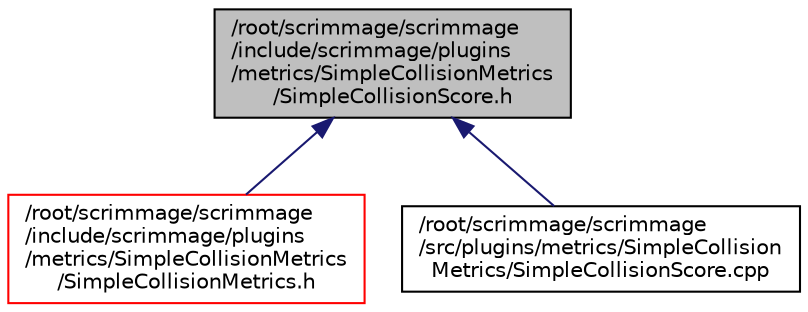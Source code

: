 digraph "/root/scrimmage/scrimmage/include/scrimmage/plugins/metrics/SimpleCollisionMetrics/SimpleCollisionScore.h"
{
 // LATEX_PDF_SIZE
  edge [fontname="Helvetica",fontsize="10",labelfontname="Helvetica",labelfontsize="10"];
  node [fontname="Helvetica",fontsize="10",shape=record];
  Node1 [label="/root/scrimmage/scrimmage\l/include/scrimmage/plugins\l/metrics/SimpleCollisionMetrics\l/SimpleCollisionScore.h",height=0.2,width=0.4,color="black", fillcolor="grey75", style="filled", fontcolor="black",tooltip="Brief file description."];
  Node1 -> Node2 [dir="back",color="midnightblue",fontsize="10",style="solid",fontname="Helvetica"];
  Node2 [label="/root/scrimmage/scrimmage\l/include/scrimmage/plugins\l/metrics/SimpleCollisionMetrics\l/SimpleCollisionMetrics.h",height=0.2,width=0.4,color="red", fillcolor="white", style="filled",URL="$SimpleCollisionMetrics_8h.html",tooltip="Brief file description."];
  Node1 -> Node4 [dir="back",color="midnightblue",fontsize="10",style="solid",fontname="Helvetica"];
  Node4 [label="/root/scrimmage/scrimmage\l/src/plugins/metrics/SimpleCollision\lMetrics/SimpleCollisionScore.cpp",height=0.2,width=0.4,color="black", fillcolor="white", style="filled",URL="$SimpleCollisionScore_8cpp.html",tooltip="Brief file description."];
}
